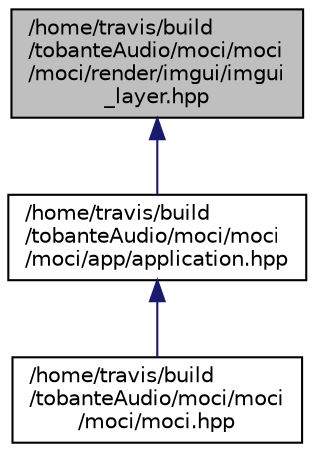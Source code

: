 digraph "/home/travis/build/tobanteAudio/moci/moci/moci/render/imgui/imgui_layer.hpp"
{
  edge [fontname="Helvetica",fontsize="10",labelfontname="Helvetica",labelfontsize="10"];
  node [fontname="Helvetica",fontsize="10",shape=record];
  Node18 [label="/home/travis/build\l/tobanteAudio/moci/moci\l/moci/render/imgui/imgui\l_layer.hpp",height=0.2,width=0.4,color="black", fillcolor="grey75", style="filled", fontcolor="black"];
  Node18 -> Node19 [dir="back",color="midnightblue",fontsize="10",style="solid",fontname="Helvetica"];
  Node19 [label="/home/travis/build\l/tobanteAudio/moci/moci\l/moci/app/application.hpp",height=0.2,width=0.4,color="black", fillcolor="white", style="filled",URL="$application_8hpp.html"];
  Node19 -> Node20 [dir="back",color="midnightblue",fontsize="10",style="solid",fontname="Helvetica"];
  Node20 [label="/home/travis/build\l/tobanteAudio/moci/moci\l/moci/moci.hpp",height=0.2,width=0.4,color="black", fillcolor="white", style="filled",URL="$moci_8hpp.html"];
}
